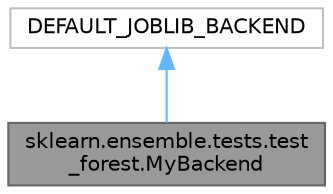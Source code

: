 digraph "sklearn.ensemble.tests.test_forest.MyBackend"
{
 // LATEX_PDF_SIZE
  bgcolor="transparent";
  edge [fontname=Helvetica,fontsize=10,labelfontname=Helvetica,labelfontsize=10];
  node [fontname=Helvetica,fontsize=10,shape=box,height=0.2,width=0.4];
  Node1 [id="Node000001",label="sklearn.ensemble.tests.test\l_forest.MyBackend",height=0.2,width=0.4,color="gray40", fillcolor="grey60", style="filled", fontcolor="black",tooltip=" "];
  Node2 -> Node1 [id="edge1_Node000001_Node000002",dir="back",color="steelblue1",style="solid",tooltip=" "];
  Node2 [id="Node000002",label="DEFAULT_JOBLIB_BACKEND",height=0.2,width=0.4,color="grey75", fillcolor="white", style="filled",URL="$d9/d96/classDEFAULT__JOBLIB__BACKEND.html",tooltip=" "];
}
